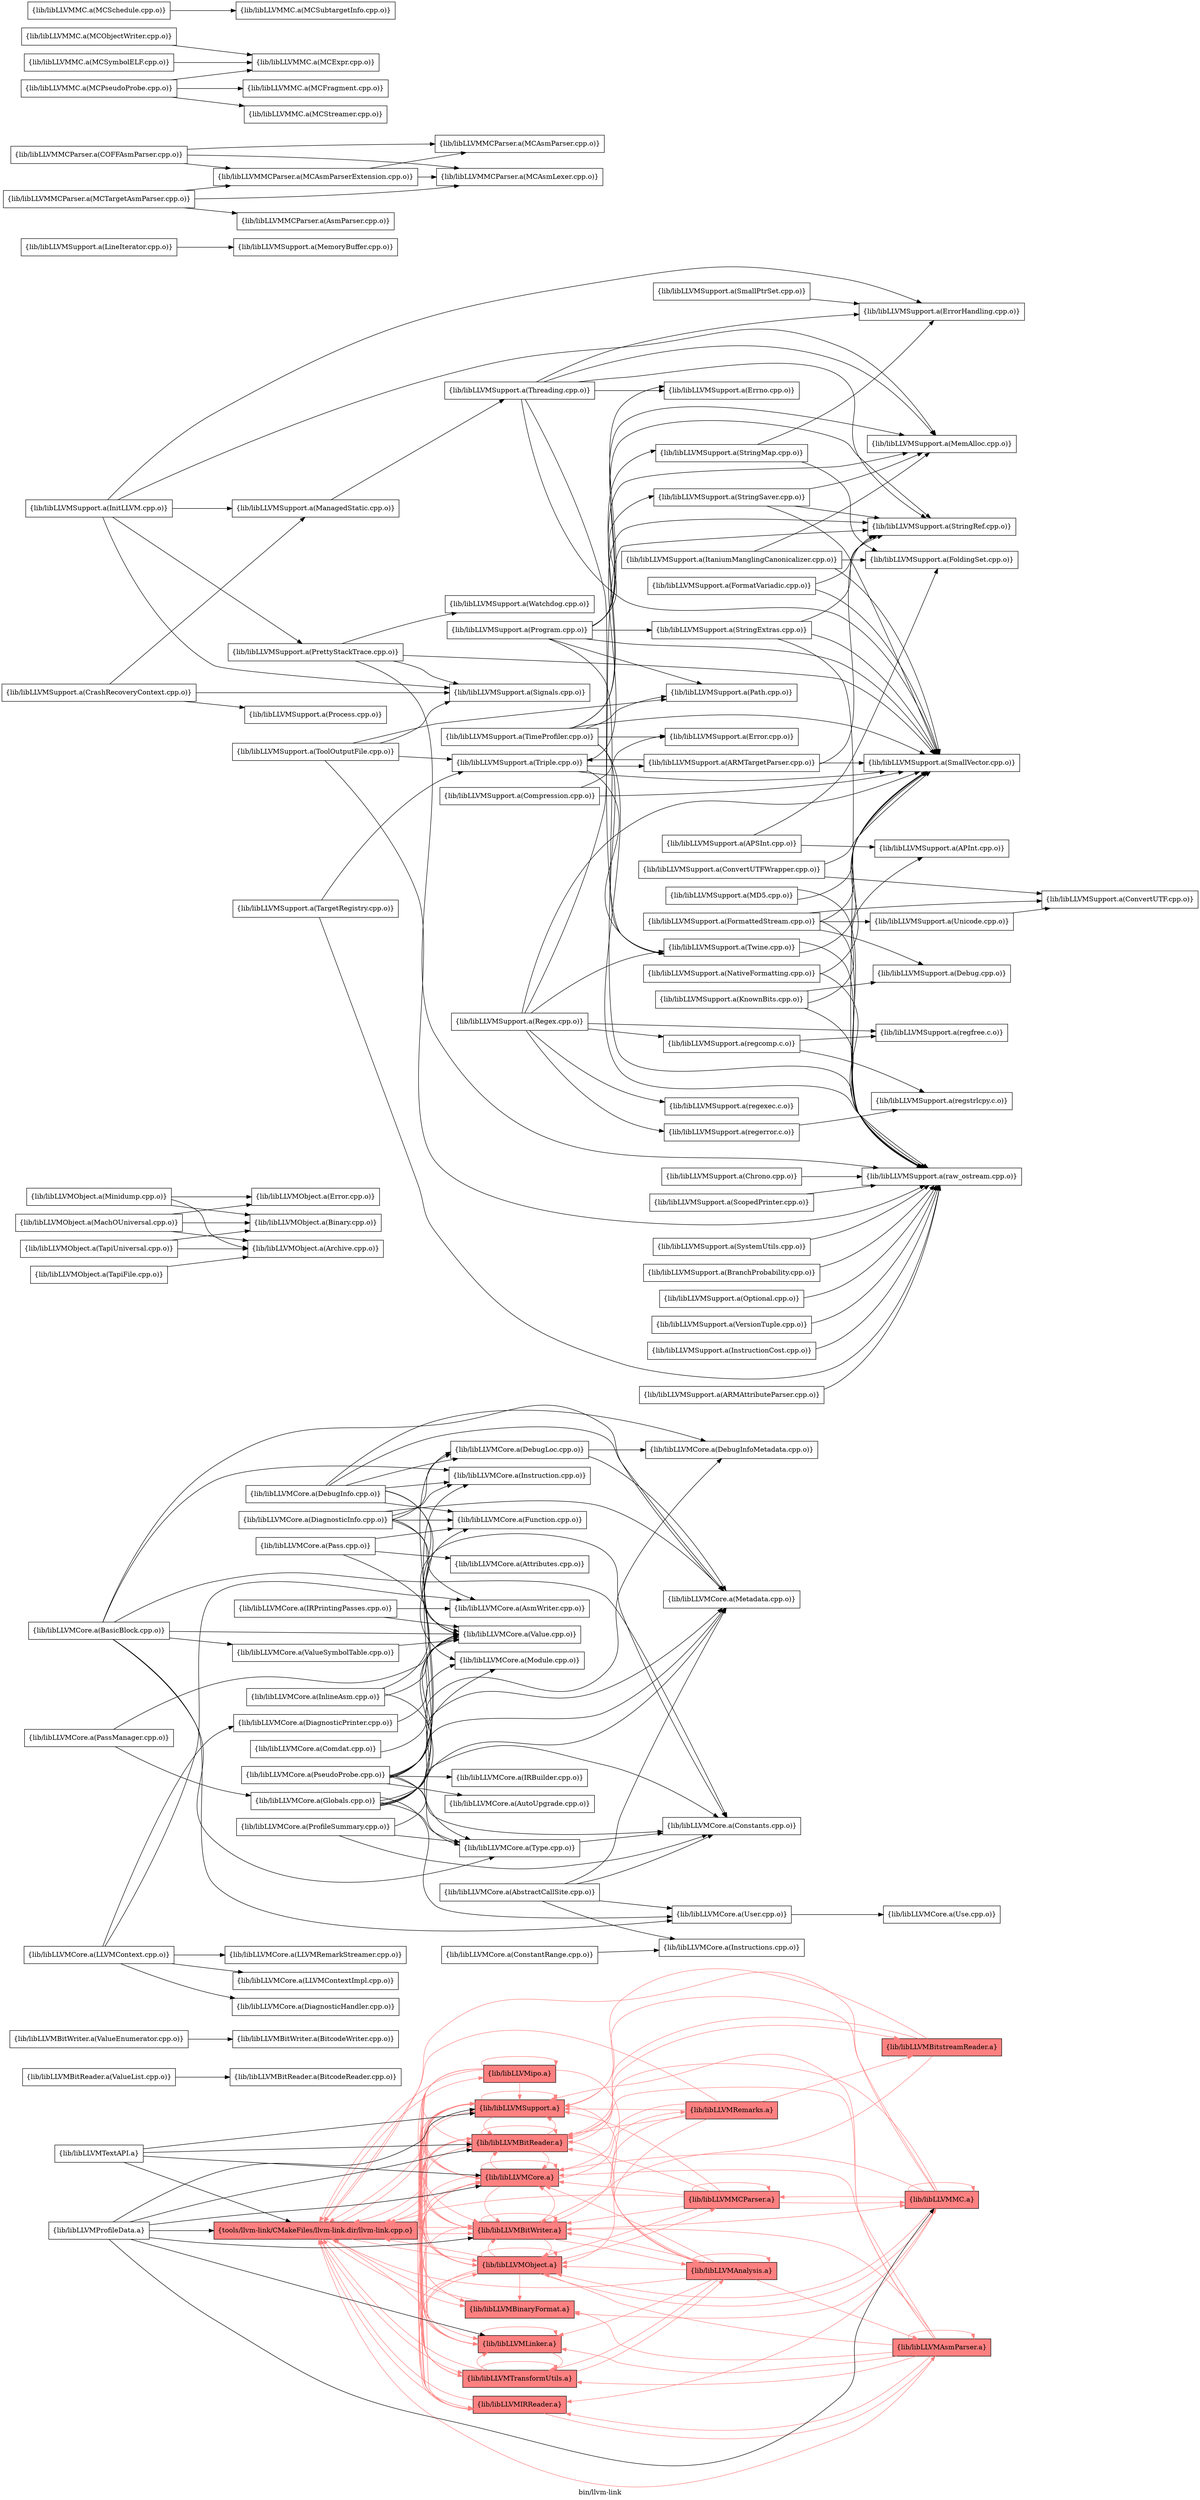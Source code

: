 digraph "bin/llvm-link" {
	label="bin/llvm-link";
	rankdir="LR"
	{ rank=same; Node0x557f87cf0098;  }
	{ rank=same; Node0x557f87cee2e8; Node0x557f87cee7e8; Node0x557f87ceece8; Node0x557f87cef1e8; Node0x557f87cecb28; Node0x557f87ced028; Node0x557f87ced528; Node0x557f87ceda28; Node0x557f87ceb868; Node0x557f87cebd68;  }

	Node0x557f87cf0098 [shape=record,shape=box,style=filled,fillcolor="1.000000 0.5 1",group=1,label="{tools/llvm-link/CMakeFiles/llvm-link.dir/llvm-link.cpp.o}"];
	Node0x557f87cf0098 -> Node0x557f87cee2e8[color="1.000000 0.5 1"];
	Node0x557f87cf0098 -> Node0x557f87cee7e8[color="1.000000 0.5 1"];
	Node0x557f87cf0098 -> Node0x557f87ceece8[color="1.000000 0.5 1"];
	Node0x557f87cf0098 -> Node0x557f87cef1e8[color="1.000000 0.5 1"];
	Node0x557f87cf0098 -> Node0x557f87cecb28[color="1.000000 0.5 1"];
	Node0x557f87cf0098 -> Node0x557f87ced028[color="1.000000 0.5 1"];
	Node0x557f87cf0098 -> Node0x557f87ced528[color="1.000000 0.5 1"];
	Node0x557f87cf0098 -> Node0x557f87ceda28[color="1.000000 0.5 1"];
	Node0x557f87cf0098 -> Node0x557f87ceb868[color="1.000000 0.5 1"];
	Node0x557f87cf0098 -> Node0x557f87cebd68[color="1.000000 0.5 1"];
	Node0x557f87cee2e8 [shape=record,shape=box,style=filled,fillcolor="1.000000 0.5 1",group=1,label="{lib/libLLVMBinaryFormat.a}"];
	Node0x557f87cee2e8 -> Node0x557f87cf0098[color="1.000000 0.5 1"];
	Node0x557f87cee2e8 -> Node0x557f87ceda28[color="1.000000 0.5 1"];
	Node0x557f87cee7e8 [shape=record,shape=box,style=filled,fillcolor="1.000000 0.5 1",group=1,label="{lib/libLLVMBitReader.a}"];
	Node0x557f87cee7e8 -> Node0x557f87cf0098[color="1.000000 0.5 1"];
	Node0x557f87cee7e8 -> Node0x557f87cee7e8[color="1.000000 0.5 1"];
	Node0x557f87cee7e8 -> Node0x557f87cef1e8[color="1.000000 0.5 1"];
	Node0x557f87cee7e8 -> Node0x557f87ceda28[color="1.000000 0.5 1"];
	Node0x557f87cee7e8 -> Node0x557f87cf2398[color="1.000000 0.5 1"];
	Node0x557f87ceece8 [shape=record,shape=box,style=filled,fillcolor="1.000000 0.5 1",group=1,label="{lib/libLLVMBitWriter.a}"];
	Node0x557f87ceece8 -> Node0x557f87cf0098[color="1.000000 0.5 1"];
	Node0x557f87ceece8 -> Node0x557f87cee7e8[color="1.000000 0.5 1"];
	Node0x557f87ceece8 -> Node0x557f87ceece8[color="1.000000 0.5 1"];
	Node0x557f87ceece8 -> Node0x557f87cef1e8[color="1.000000 0.5 1"];
	Node0x557f87ceece8 -> Node0x557f87ced528[color="1.000000 0.5 1"];
	Node0x557f87ceece8 -> Node0x557f87ceda28[color="1.000000 0.5 1"];
	Node0x557f87ceece8 -> Node0x557f87cf12b8[color="1.000000 0.5 1"];
	Node0x557f87ceece8 -> Node0x557f87cf0278[color="1.000000 0.5 1"];
	Node0x557f87cef1e8 [shape=record,shape=box,style=filled,fillcolor="1.000000 0.5 1",group=1,label="{lib/libLLVMCore.a}"];
	Node0x557f87cef1e8 -> Node0x557f87cf0098[color="1.000000 0.5 1"];
	Node0x557f87cef1e8 -> Node0x557f87cee7e8[color="1.000000 0.5 1"];
	Node0x557f87cef1e8 -> Node0x557f87ceece8[color="1.000000 0.5 1"];
	Node0x557f87cef1e8 -> Node0x557f87cee2e8[color="1.000000 0.5 1"];
	Node0x557f87cef1e8 -> Node0x557f87cef1e8[color="1.000000 0.5 1"];
	Node0x557f87cef1e8 -> Node0x557f87ceda28[color="1.000000 0.5 1"];
	Node0x557f87cef1e8 -> Node0x557f87cf2848[color="1.000000 0.5 1"];
	Node0x557f87cecb28 [shape=record,shape=box,style=filled,fillcolor="1.000000 0.5 1",group=1,label="{lib/libLLVMIRReader.a}"];
	Node0x557f87cecb28 -> Node0x557f87cf0098[color="1.000000 0.5 1"];
	Node0x557f87cecb28 -> Node0x557f87cee7e8[color="1.000000 0.5 1"];
	Node0x557f87cecb28 -> Node0x557f87cef1e8[color="1.000000 0.5 1"];
	Node0x557f87cecb28 -> Node0x557f87ceda28[color="1.000000 0.5 1"];
	Node0x557f87cecb28 -> Node0x557f87cea328[color="1.000000 0.5 1"];
	Node0x557f87ced028 [shape=record,shape=box,style=filled,fillcolor="1.000000 0.5 1",group=1,label="{lib/libLLVMLinker.a}"];
	Node0x557f87ced028 -> Node0x557f87cee7e8[color="1.000000 0.5 1"];
	Node0x557f87ced028 -> Node0x557f87cef1e8[color="1.000000 0.5 1"];
	Node0x557f87ced028 -> Node0x557f87ced528[color="1.000000 0.5 1"];
	Node0x557f87ced028 -> Node0x557f87ceda28[color="1.000000 0.5 1"];
	Node0x557f87ced028 -> Node0x557f87ceb868[color="1.000000 0.5 1"];
	Node0x557f87ced028 -> Node0x557f87ced028[color="1.000000 0.5 1"];
	Node0x557f87ced528 [shape=record,shape=box,style=filled,fillcolor="1.000000 0.5 1",group=1,label="{lib/libLLVMObject.a}"];
	Node0x557f87ced528 -> Node0x557f87cf0098[color="1.000000 0.5 1"];
	Node0x557f87ced528 -> Node0x557f87cee7e8[color="1.000000 0.5 1"];
	Node0x557f87ced528 -> Node0x557f87ced528[color="1.000000 0.5 1"];
	Node0x557f87ced528 -> Node0x557f87ceda28[color="1.000000 0.5 1"];
	Node0x557f87ced528 -> Node0x557f87cee2e8[color="1.000000 0.5 1"];
	Node0x557f87ced528 -> Node0x557f87ceece8[color="1.000000 0.5 1"];
	Node0x557f87ced528 -> Node0x557f87cef1e8[color="1.000000 0.5 1"];
	Node0x557f87ced528 -> Node0x557f87cecb28[color="1.000000 0.5 1"];
	Node0x557f87ced528 -> Node0x557f87cf0278[color="1.000000 0.5 1"];
	Node0x557f87ced528 -> Node0x557f87cf0d18[color="1.000000 0.5 1"];
	Node0x557f87ced528 -> Node0x557f87ced028[color="1.000000 0.5 1"];
	Node0x557f87ceda28 [shape=record,shape=box,style=filled,fillcolor="1.000000 0.5 1",group=1,label="{lib/libLLVMSupport.a}"];
	Node0x557f87ceda28 -> Node0x557f87cee7e8[color="1.000000 0.5 1"];
	Node0x557f87ceda28 -> Node0x557f87cef1e8[color="1.000000 0.5 1"];
	Node0x557f87ceda28 -> Node0x557f87ced528[color="1.000000 0.5 1"];
	Node0x557f87ceda28 -> Node0x557f87ceda28[color="1.000000 0.5 1"];
	Node0x557f87ceda28 -> Node0x557f87ceece8[color="1.000000 0.5 1"];
	Node0x557f87ceda28 -> Node0x557f87cf0098[color="1.000000 0.5 1"];
	Node0x557f87ceda28 -> Node0x557f87cecb28[color="1.000000 0.5 1"];
	Node0x557f87ceda28 -> Node0x557f87ced028[color="1.000000 0.5 1"];
	Node0x557f87ceb868 [shape=record,shape=box,style=filled,fillcolor="1.000000 0.5 1",group=1,label="{lib/libLLVMTransformUtils.a}"];
	Node0x557f87ceb868 -> Node0x557f87cee7e8[color="1.000000 0.5 1"];
	Node0x557f87ceb868 -> Node0x557f87ceece8[color="1.000000 0.5 1"];
	Node0x557f87ceb868 -> Node0x557f87cef1e8[color="1.000000 0.5 1"];
	Node0x557f87ceb868 -> Node0x557f87ceda28[color="1.000000 0.5 1"];
	Node0x557f87ceb868 -> Node0x557f87ced028[color="1.000000 0.5 1"];
	Node0x557f87ceb868 -> Node0x557f87ceb868[color="1.000000 0.5 1"];
	Node0x557f87ceb868 -> Node0x557f87cf12b8[color="1.000000 0.5 1"];
	Node0x557f87ceb868 -> Node0x557f87cf0098[color="1.000000 0.5 1"];
	Node0x557f87cebd68 [shape=record,shape=box,style=filled,fillcolor="1.000000 0.5 1",group=1,label="{lib/libLLVMipo.a}"];
	Node0x557f87cebd68 -> Node0x557f87cf0098[color="1.000000 0.5 1"];
	Node0x557f87cebd68 -> Node0x557f87cee7e8[color="1.000000 0.5 1"];
	Node0x557f87cebd68 -> Node0x557f87ceece8[color="1.000000 0.5 1"];
	Node0x557f87cebd68 -> Node0x557f87cef1e8[color="1.000000 0.5 1"];
	Node0x557f87cebd68 -> Node0x557f87cecb28[color="1.000000 0.5 1"];
	Node0x557f87cebd68 -> Node0x557f87ced028[color="1.000000 0.5 1"];
	Node0x557f87cebd68 -> Node0x557f87ced528[color="1.000000 0.5 1"];
	Node0x557f87cebd68 -> Node0x557f87ceda28[color="1.000000 0.5 1"];
	Node0x557f87cebd68 -> Node0x557f87ceb868[color="1.000000 0.5 1"];
	Node0x557f87cebd68 -> Node0x557f87cebd68[color="1.000000 0.5 1"];
	Node0x557f87cebd68 -> Node0x557f87cf12b8[color="1.000000 0.5 1"];
	Node0x557f87cf2398 [shape=record,shape=box,style=filled,fillcolor="1.000000 0.5 1",group=1,label="{lib/libLLVMBitstreamReader.a}"];
	Node0x557f87cf2398 -> Node0x557f87cee7e8[color="1.000000 0.5 1"];
	Node0x557f87cf2398 -> Node0x557f87ceece8[color="1.000000 0.5 1"];
	Node0x557f87cf2398 -> Node0x557f87ceda28[color="1.000000 0.5 1"];
	Node0x557f87ced3e8 [shape=record,shape=box,group=0,label="{lib/libLLVMBitReader.a(ValueList.cpp.o)}"];
	Node0x557f87ced3e8 -> Node0x557f87cebae8;
	Node0x557f87cebae8 [shape=record,shape=box,group=0,label="{lib/libLLVMBitReader.a(BitcodeReader.cpp.o)}"];
	Node0x557f87cf12b8 [shape=record,shape=box,style=filled,fillcolor="1.000000 0.5 1",group=1,label="{lib/libLLVMAnalysis.a}"];
	Node0x557f87cf12b8 -> Node0x557f87cf0098[color="1.000000 0.5 1"];
	Node0x557f87cf12b8 -> Node0x557f87cef1e8[color="1.000000 0.5 1"];
	Node0x557f87cf12b8 -> Node0x557f87ceda28[color="1.000000 0.5 1"];
	Node0x557f87cf12b8 -> Node0x557f87ceece8[color="1.000000 0.5 1"];
	Node0x557f87cf12b8 -> Node0x557f87cee7e8[color="1.000000 0.5 1"];
	Node0x557f87cf12b8 -> Node0x557f87cf12b8[color="1.000000 0.5 1"];
	Node0x557f87cf12b8 -> Node0x557f87ced028[color="1.000000 0.5 1"];
	Node0x557f87cf12b8 -> Node0x557f87ceb868[color="1.000000 0.5 1"];
	Node0x557f87cf12b8 -> Node0x557f87ced528[color="1.000000 0.5 1"];
	Node0x557f87cf12b8 -> Node0x557f87cea328[color="1.000000 0.5 1"];
	Node0x557f87cf0278 [shape=record,shape=box,style=filled,fillcolor="1.000000 0.5 1",group=1,label="{lib/libLLVMMC.a}"];
	Node0x557f87cf0278 -> Node0x557f87cef1e8[color="1.000000 0.5 1"];
	Node0x557f87cf0278 -> Node0x557f87ced528[color="1.000000 0.5 1"];
	Node0x557f87cf0278 -> Node0x557f87ceda28[color="1.000000 0.5 1"];
	Node0x557f87cf0278 -> Node0x557f87cf0278[color="1.000000 0.5 1"];
	Node0x557f87cf0278 -> Node0x557f87cf0098[color="1.000000 0.5 1"];
	Node0x557f87cf0278 -> Node0x557f87cee7e8[color="1.000000 0.5 1"];
	Node0x557f87cf0278 -> Node0x557f87cecb28[color="1.000000 0.5 1"];
	Node0x557f87cf0278 -> Node0x557f87cee2e8[color="1.000000 0.5 1"];
	Node0x557f87cf0278 -> Node0x557f87cf0d18[color="1.000000 0.5 1"];
	Node0x557f87cf1b78 [shape=record,shape=box,group=0,label="{lib/libLLVMBitWriter.a(ValueEnumerator.cpp.o)}"];
	Node0x557f87cf1b78 -> Node0x557f87ceccb8;
	Node0x557f87ceccb8 [shape=record,shape=box,group=0,label="{lib/libLLVMBitWriter.a(BitcodeWriter.cpp.o)}"];
	Node0x557f87cea828 [shape=record,shape=box,group=0,label="{lib/libLLVMCore.a(BasicBlock.cpp.o)}"];
	Node0x557f87cea828 -> Node0x557f87cebbd8;
	Node0x557f87cea828 -> Node0x557f87cf13f8;
	Node0x557f87cea828 -> Node0x557f87ceb458;
	Node0x557f87cea828 -> Node0x557f87ced2f8;
	Node0x557f87cea828 -> Node0x557f87cefff8;
	Node0x557f87cea828 -> Node0x557f87cf0228;
	Node0x557f87cea828 -> Node0x557f87cefa08;
	Node0x557f87cebbd8 [shape=record,shape=box,group=0,label="{lib/libLLVMCore.a(Constants.cpp.o)}"];
	Node0x557f87cf13f8 [shape=record,shape=box,group=0,label="{lib/libLLVMCore.a(Instruction.cpp.o)}"];
	Node0x557f87ceb458 [shape=record,shape=box,group=0,label="{lib/libLLVMCore.a(Metadata.cpp.o)}"];
	Node0x557f87ced2f8 [shape=record,shape=box,group=0,label="{lib/libLLVMCore.a(Type.cpp.o)}"];
	Node0x557f87ced2f8 -> Node0x557f87cebbd8;
	Node0x557f87cefff8 [shape=record,shape=box,group=0,label="{lib/libLLVMCore.a(User.cpp.o)}"];
	Node0x557f87cefff8 -> Node0x557f87ceb9f8;
	Node0x557f87cf0228 [shape=record,shape=box,group=0,label="{lib/libLLVMCore.a(Value.cpp.o)}"];
	Node0x557f87cefa08 [shape=record,shape=box,group=0,label="{lib/libLLVMCore.a(ValueSymbolTable.cpp.o)}"];
	Node0x557f87cefa08 -> Node0x557f87cf0228;
	Node0x557f87cea418 [shape=record,shape=box,group=0,label="{lib/libLLVMCore.a(Comdat.cpp.o)}"];
	Node0x557f87cea418 -> Node0x557f87ce9b58;
	Node0x557f87ce9b58 [shape=record,shape=box,group=0,label="{lib/libLLVMCore.a(Module.cpp.o)}"];
	Node0x557f87ceb598 [shape=record,shape=box,group=0,label="{lib/libLLVMCore.a(ConstantRange.cpp.o)}"];
	Node0x557f87ceb598 -> Node0x557f87cf0c78;
	Node0x557f87cf0c78 [shape=record,shape=box,group=0,label="{lib/libLLVMCore.a(Instructions.cpp.o)}"];
	Node0x557f87cee3d8 [shape=record,shape=box,group=0,label="{lib/libLLVMCore.a(DebugInfo.cpp.o)}"];
	Node0x557f87cee3d8 -> Node0x557f87cf0548;
	Node0x557f87cee3d8 -> Node0x557f87cef968;
	Node0x557f87cee3d8 -> Node0x557f87cf2bb8;
	Node0x557f87cee3d8 -> Node0x557f87cf13f8;
	Node0x557f87cee3d8 -> Node0x557f87ceb458;
	Node0x557f87cee3d8 -> Node0x557f87ce9b58;
	Node0x557f87cee3d8 -> Node0x557f87cf0228;
	Node0x557f87cf0548 [shape=record,shape=box,group=0,label="{lib/libLLVMCore.a(DebugInfoMetadata.cpp.o)}"];
	Node0x557f87cef968 [shape=record,shape=box,group=0,label="{lib/libLLVMCore.a(DebugLoc.cpp.o)}"];
	Node0x557f87cef968 -> Node0x557f87cf0548;
	Node0x557f87cef968 -> Node0x557f87ceb458;
	Node0x557f87cf2bb8 [shape=record,shape=box,group=0,label="{lib/libLLVMCore.a(Function.cpp.o)}"];
	Node0x557f87cf0868 [shape=record,shape=box,group=0,label="{lib/libLLVMCore.a(DiagnosticInfo.cpp.o)}"];
	Node0x557f87cf0868 -> Node0x557f87cf27f8;
	Node0x557f87cf0868 -> Node0x557f87cef968;
	Node0x557f87cf0868 -> Node0x557f87cf2bb8;
	Node0x557f87cf0868 -> Node0x557f87cf13f8;
	Node0x557f87cf0868 -> Node0x557f87ceb458;
	Node0x557f87cf0868 -> Node0x557f87cf0228;
	Node0x557f87cf27f8 [shape=record,shape=box,group=0,label="{lib/libLLVMCore.a(AsmWriter.cpp.o)}"];
	Node0x557f87cf1038 [shape=record,shape=box,group=0,label="{lib/libLLVMCore.a(DiagnosticPrinter.cpp.o)}"];
	Node0x557f87cf1038 -> Node0x557f87cf0228;
	Node0x557f87cf1f38 [shape=record,shape=box,group=0,label="{lib/libLLVMCore.a(AbstractCallSite.cpp.o)}"];
	Node0x557f87cf1f38 -> Node0x557f87cebbd8;
	Node0x557f87cf1f38 -> Node0x557f87cf0c78;
	Node0x557f87cf1f38 -> Node0x557f87ceb458;
	Node0x557f87cf1f38 -> Node0x557f87cefff8;
	Node0x557f87cea1e8 [shape=record,shape=box,group=0,label="{lib/libLLVMCore.a(Globals.cpp.o)}"];
	Node0x557f87cea1e8 -> Node0x557f87cebbd8;
	Node0x557f87cea1e8 -> Node0x557f87cf2bb8;
	Node0x557f87cea1e8 -> Node0x557f87ceb458;
	Node0x557f87cea1e8 -> Node0x557f87ce9b58;
	Node0x557f87cea1e8 -> Node0x557f87ced2f8;
	Node0x557f87cea1e8 -> Node0x557f87cefff8;
	Node0x557f87cea1e8 -> Node0x557f87cf0228;
	Node0x557f87cf1948 [shape=record,shape=box,group=0,label="{lib/libLLVMCore.a(InlineAsm.cpp.o)}"];
	Node0x557f87cf1948 -> Node0x557f87cebbd8;
	Node0x557f87cf1948 -> Node0x557f87ced2f8;
	Node0x557f87cf1948 -> Node0x557f87cf0228;
	Node0x557f87cf2528 [shape=record,shape=box,group=0,label="{lib/libLLVMCore.a(LLVMContext.cpp.o)}"];
	Node0x557f87cf2528 -> Node0x557f87cf27f8;
	Node0x557f87cf2528 -> Node0x557f87cf1308;
	Node0x557f87cf2528 -> Node0x557f87cf1038;
	Node0x557f87cf2528 -> Node0x557f87cf1e48;
	Node0x557f87cf2528 -> Node0x557f87cea5a8;
	Node0x557f87cf1308 [shape=record,shape=box,group=0,label="{lib/libLLVMCore.a(DiagnosticHandler.cpp.o)}"];
	Node0x557f87cf1e48 [shape=record,shape=box,group=0,label="{lib/libLLVMCore.a(LLVMContextImpl.cpp.o)}"];
	Node0x557f87cea5a8 [shape=record,shape=box,group=0,label="{lib/libLLVMCore.a(LLVMRemarkStreamer.cpp.o)}"];
	Node0x557f87cf2848 [shape=record,shape=box,style=filled,fillcolor="1.000000 0.5 1",group=1,label="{lib/libLLVMRemarks.a}"];
	Node0x557f87cf2848 -> Node0x557f87ceda28[color="1.000000 0.5 1"];
	Node0x557f87cf2848 -> Node0x557f87cee7e8[color="1.000000 0.5 1"];
	Node0x557f87cf2848 -> Node0x557f87ceece8[color="1.000000 0.5 1"];
	Node0x557f87cf2848 -> Node0x557f87cf0098[color="1.000000 0.5 1"];
	Node0x557f87cf2848 -> Node0x557f87cef1e8[color="1.000000 0.5 1"];
	Node0x557f87cf2848 -> Node0x557f87ced528[color="1.000000 0.5 1"];
	Node0x557f87cf2848 -> Node0x557f87cf2398[color="1.000000 0.5 1"];
	Node0x557f87cecb78 [shape=record,shape=box,group=0,label="{lib/libLLVMCore.a(ProfileSummary.cpp.o)}"];
	Node0x557f87cecb78 -> Node0x557f87cebbd8;
	Node0x557f87cecb78 -> Node0x557f87ceb458;
	Node0x557f87cecb78 -> Node0x557f87ced2f8;
	Node0x557f87ceb9f8 [shape=record,shape=box,group=0,label="{lib/libLLVMCore.a(Use.cpp.o)}"];
	Node0x557f87ceded8 [shape=record,shape=box,group=0,label="{lib/libLLVMCore.a(Pass.cpp.o)}"];
	Node0x557f87ceded8 -> Node0x557f87ce8f28;
	Node0x557f87ceded8 -> Node0x557f87cf2bb8;
	Node0x557f87ceded8 -> Node0x557f87cf0228;
	Node0x557f87ce8f28 [shape=record,shape=box,group=0,label="{lib/libLLVMCore.a(Attributes.cpp.o)}"];
	Node0x557f87cf2898 [shape=record,shape=box,group=0,label="{lib/libLLVMCore.a(IRPrintingPasses.cpp.o)}"];
	Node0x557f87cf2898 -> Node0x557f87cf27f8;
	Node0x557f87cf2898 -> Node0x557f87cf0228;
	Node0x557f87cf1b28 [shape=record,shape=box,group=0,label="{lib/libLLVMCore.a(PassManager.cpp.o)}"];
	Node0x557f87cf1b28 -> Node0x557f87cea1e8;
	Node0x557f87cf1b28 -> Node0x557f87cf0228;
	Node0x557f87cea328 [shape=record,shape=box,style=filled,fillcolor="1.000000 0.5 1",group=1,label="{lib/libLLVMAsmParser.a}"];
	Node0x557f87cea328 -> Node0x557f87cf0098[color="1.000000 0.5 1"];
	Node0x557f87cea328 -> Node0x557f87cee7e8[color="1.000000 0.5 1"];
	Node0x557f87cea328 -> Node0x557f87cef1e8[color="1.000000 0.5 1"];
	Node0x557f87cea328 -> Node0x557f87cecb28[color="1.000000 0.5 1"];
	Node0x557f87cea328 -> Node0x557f87ced528[color="1.000000 0.5 1"];
	Node0x557f87cea328 -> Node0x557f87ceda28[color="1.000000 0.5 1"];
	Node0x557f87cea328 -> Node0x557f87cea328[color="1.000000 0.5 1"];
	Node0x557f87cea328 -> Node0x557f87ceece8[color="1.000000 0.5 1"];
	Node0x557f87cea328 -> Node0x557f87cee2e8[color="1.000000 0.5 1"];
	Node0x557f87cea328 -> Node0x557f87ced028[color="1.000000 0.5 1"];
	Node0x557f87cea328 -> Node0x557f87ceb868[color="1.000000 0.5 1"];
	Node0x557f87cf1bc8 [shape=record,shape=box,group=0,label="{lib/libLLVMObject.a(MachOUniversal.cpp.o)}"];
	Node0x557f87cf1bc8 -> Node0x557f87cef8c8;
	Node0x557f87cf1bc8 -> Node0x557f87ceffa8;
	Node0x557f87cf1bc8 -> Node0x557f87cede88;
	Node0x557f87cef8c8 [shape=record,shape=box,group=0,label="{lib/libLLVMObject.a(Archive.cpp.o)}"];
	Node0x557f87ceffa8 [shape=record,shape=box,group=0,label="{lib/libLLVMObject.a(Binary.cpp.o)}"];
	Node0x557f87cede88 [shape=record,shape=box,group=0,label="{lib/libLLVMObject.a(Error.cpp.o)}"];
	Node0x557f87cf09a8 [shape=record,shape=box,group=0,label="{lib/libLLVMObject.a(Minidump.cpp.o)}"];
	Node0x557f87cf09a8 -> Node0x557f87cef8c8;
	Node0x557f87cf09a8 -> Node0x557f87ceffa8;
	Node0x557f87cf09a8 -> Node0x557f87cede88;
	Node0x557f87cf0d18 [shape=record,shape=box,style=filled,fillcolor="1.000000 0.5 1",group=1,label="{lib/libLLVMMCParser.a}"];
	Node0x557f87cf0d18 -> Node0x557f87cf0098[color="1.000000 0.5 1"];
	Node0x557f87cf0d18 -> Node0x557f87cee7e8[color="1.000000 0.5 1"];
	Node0x557f87cf0d18 -> Node0x557f87ced528[color="1.000000 0.5 1"];
	Node0x557f87cf0d18 -> Node0x557f87ceda28[color="1.000000 0.5 1"];
	Node0x557f87cf0d18 -> Node0x557f87cf0d18[color="1.000000 0.5 1"];
	Node0x557f87cf0d18 -> Node0x557f87cf0278[color="1.000000 0.5 1"];
	Node0x557f87cf0d18 -> Node0x557f87cef1e8[color="1.000000 0.5 1"];
	Node0x557f87cf0d18 -> Node0x557f87ceece8[color="1.000000 0.5 1"];
	Node0x557f87ce9108 [shape=record,shape=box,group=0,label="{lib/libLLVMObject.a(TapiUniversal.cpp.o)}"];
	Node0x557f87ce9108 -> Node0x557f87cef8c8;
	Node0x557f87ce9108 -> Node0x557f87ceffa8;
	Node0x557f87ce9a68 [shape=record,shape=box,group=0,label="{lib/libLLVMObject.a(TapiFile.cpp.o)}"];
	Node0x557f87ce9a68 -> Node0x557f87cef8c8;
	Node0x557f87ceeb08 [shape=record,shape=box,group=0,label="{lib/libLLVMSupport.a(ARMAttributeParser.cpp.o)}"];
	Node0x557f87ceeb08 -> Node0x557f87cf2208;
	Node0x557f87cf2208 [shape=record,shape=box,group=0,label="{lib/libLLVMSupport.a(raw_ostream.cpp.o)}"];
	Node0x557f87cea0f8 [shape=record,shape=box,group=0,label="{lib/libLLVMSupport.a(Chrono.cpp.o)}"];
	Node0x557f87cea0f8 -> Node0x557f87cf2208;
	Node0x557f87ceaff8 [shape=record,shape=box,group=0,label="{lib/libLLVMSupport.a(ConvertUTFWrapper.cpp.o)}"];
	Node0x557f87ceaff8 -> Node0x557f87ceb228;
	Node0x557f87ceaff8 -> Node0x557f87ce97e8;
	Node0x557f87ceb228 [shape=record,shape=box,group=0,label="{lib/libLLVMSupport.a(ConvertUTF.cpp.o)}"];
	Node0x557f87ce97e8 [shape=record,shape=box,group=0,label="{lib/libLLVMSupport.a(SmallVector.cpp.o)}"];
	Node0x557f87ce8ed8 [shape=record,shape=box,group=0,label="{lib/libLLVMSupport.a(FormattedStream.cpp.o)}"];
	Node0x557f87ce8ed8 -> Node0x557f87ceb228;
	Node0x557f87ce8ed8 -> Node0x557f87cf18a8;
	Node0x557f87ce8ed8 -> Node0x557f87ce97e8;
	Node0x557f87ce8ed8 -> Node0x557f87ce8f78;
	Node0x557f87ce8ed8 -> Node0x557f87cf2208;
	Node0x557f87cf18a8 [shape=record,shape=box,group=0,label="{lib/libLLVMSupport.a(Debug.cpp.o)}"];
	Node0x557f87ce8f78 [shape=record,shape=box,group=0,label="{lib/libLLVMSupport.a(Unicode.cpp.o)}"];
	Node0x557f87ce8f78 -> Node0x557f87ceb228;
	Node0x557f87ceb318 [shape=record,shape=box,group=0,label="{lib/libLLVMSupport.a(FormatVariadic.cpp.o)}"];
	Node0x557f87ceb318 -> Node0x557f87ce97e8;
	Node0x557f87ceb318 -> Node0x557f87cedd48;
	Node0x557f87cedd48 [shape=record,shape=box,group=0,label="{lib/libLLVMSupport.a(StringRef.cpp.o)}"];
	Node0x557f87cea468 [shape=record,shape=box,group=0,label="{lib/libLLVMSupport.a(InitLLVM.cpp.o)}"];
	Node0x557f87cea468 -> Node0x557f87cf2118;
	Node0x557f87cea468 -> Node0x557f87cebdb8;
	Node0x557f87cea468 -> Node0x557f87cebb38;
	Node0x557f87cea468 -> Node0x557f87cf2258;
	Node0x557f87cea468 -> Node0x557f87ce92e8;
	Node0x557f87cf2118 [shape=record,shape=box,group=0,label="{lib/libLLVMSupport.a(ErrorHandling.cpp.o)}"];
	Node0x557f87cebdb8 [shape=record,shape=box,group=0,label="{lib/libLLVMSupport.a(ManagedStatic.cpp.o)}"];
	Node0x557f87cebdb8 -> Node0x557f87ceab48;
	Node0x557f87cebb38 [shape=record,shape=box,group=0,label="{lib/libLLVMSupport.a(MemAlloc.cpp.o)}"];
	Node0x557f87cf2258 [shape=record,shape=box,group=0,label="{lib/libLLVMSupport.a(PrettyStackTrace.cpp.o)}"];
	Node0x557f87cf2258 -> Node0x557f87ce97e8;
	Node0x557f87cf2258 -> Node0x557f87cf2208;
	Node0x557f87cf2258 -> Node0x557f87ce92e8;
	Node0x557f87cf2258 -> Node0x557f87ceae68;
	Node0x557f87ce92e8 [shape=record,shape=box,group=0,label="{lib/libLLVMSupport.a(Signals.cpp.o)}"];
	Node0x557f87cec808 [shape=record,shape=box,group=0,label="{lib/libLLVMSupport.a(InstructionCost.cpp.o)}"];
	Node0x557f87cec808 -> Node0x557f87cf2208;
	Node0x557f87ceab48 [shape=record,shape=box,group=0,label="{lib/libLLVMSupport.a(Threading.cpp.o)}"];
	Node0x557f87ceab48 -> Node0x557f87cf2118;
	Node0x557f87ceab48 -> Node0x557f87cebb38;
	Node0x557f87ceab48 -> Node0x557f87ce97e8;
	Node0x557f87ceab48 -> Node0x557f87cedd48;
	Node0x557f87ceab48 -> Node0x557f87ceb278;
	Node0x557f87ceab48 -> Node0x557f87ceadc8;
	Node0x557f87cecd08 [shape=record,shape=box,group=0,label="{lib/libLLVMSupport.a(MD5.cpp.o)}"];
	Node0x557f87cecd08 -> Node0x557f87ce97e8;
	Node0x557f87cecd08 -> Node0x557f87cf2208;
	Node0x557f87ceed38 [shape=record,shape=box,group=0,label="{lib/libLLVMSupport.a(NativeFormatting.cpp.o)}"];
	Node0x557f87ceed38 -> Node0x557f87ce97e8;
	Node0x557f87ceed38 -> Node0x557f87cf2208;
	Node0x557f87ceae68 [shape=record,shape=box,group=0,label="{lib/libLLVMSupport.a(Watchdog.cpp.o)}"];
	Node0x557f87cf0a48 [shape=record,shape=box,group=0,label="{lib/libLLVMSupport.a(Regex.cpp.o)}"];
	Node0x557f87cf0a48 -> Node0x557f87ce97e8;
	Node0x557f87cf0a48 -> Node0x557f87cedd48;
	Node0x557f87cf0a48 -> Node0x557f87ceb278;
	Node0x557f87cf0a48 -> Node0x557f87cf1628;
	Node0x557f87cf0a48 -> Node0x557f87cf07c8;
	Node0x557f87cf0a48 -> Node0x557f87cf0f98;
	Node0x557f87cf0a48 -> Node0x557f87cf1d08;
	Node0x557f87ceb278 [shape=record,shape=box,group=0,label="{lib/libLLVMSupport.a(Twine.cpp.o)}"];
	Node0x557f87ceb278 -> Node0x557f87ce97e8;
	Node0x557f87ceb278 -> Node0x557f87cf2208;
	Node0x557f87cf1628 [shape=record,shape=box,group=0,label="{lib/libLLVMSupport.a(regcomp.c.o)}"];
	Node0x557f87cf1628 -> Node0x557f87cf1d08;
	Node0x557f87cf1628 -> Node0x557f87cf2668;
	Node0x557f87cf07c8 [shape=record,shape=box,group=0,label="{lib/libLLVMSupport.a(regerror.c.o)}"];
	Node0x557f87cf07c8 -> Node0x557f87cf2668;
	Node0x557f87cf0f98 [shape=record,shape=box,group=0,label="{lib/libLLVMSupport.a(regexec.c.o)}"];
	Node0x557f87cf1d08 [shape=record,shape=box,group=0,label="{lib/libLLVMSupport.a(regfree.c.o)}"];
	Node0x557f87cea4b8 [shape=record,shape=box,group=0,label="{lib/libLLVMSupport.a(ScopedPrinter.cpp.o)}"];
	Node0x557f87cea4b8 -> Node0x557f87cf2208;
	Node0x557f87ceb2c8 [shape=record,shape=box,group=0,label="{lib/libLLVMSupport.a(SmallPtrSet.cpp.o)}"];
	Node0x557f87ceb2c8 -> Node0x557f87cf2118;
	Node0x557f87ce9fb8 [shape=record,shape=box,group=0,label="{lib/libLLVMSupport.a(StringExtras.cpp.o)}"];
	Node0x557f87ce9fb8 -> Node0x557f87ce97e8;
	Node0x557f87ce9fb8 -> Node0x557f87cedd48;
	Node0x557f87ce9fb8 -> Node0x557f87cf2208;
	Node0x557f87ce9b08 [shape=record,shape=box,group=0,label="{lib/libLLVMSupport.a(StringMap.cpp.o)}"];
	Node0x557f87ce9b08 -> Node0x557f87cf2118;
	Node0x557f87ce9b08 -> Node0x557f87cf1ee8;
	Node0x557f87cf1ee8 [shape=record,shape=box,group=0,label="{lib/libLLVMSupport.a(FoldingSet.cpp.o)}"];
	Node0x557f87cecc68 [shape=record,shape=box,group=0,label="{lib/libLLVMSupport.a(StringSaver.cpp.o)}"];
	Node0x557f87cecc68 -> Node0x557f87cebb38;
	Node0x557f87cecc68 -> Node0x557f87ce97e8;
	Node0x557f87cecc68 -> Node0x557f87cedd48;
	Node0x557f87cebe58 [shape=record,shape=box,group=0,label="{lib/libLLVMSupport.a(SystemUtils.cpp.o)}"];
	Node0x557f87cebe58 -> Node0x557f87cf2208;
	Node0x557f87ceb6d8 [shape=record,shape=box,group=0,label="{lib/libLLVMSupport.a(TimeProfiler.cpp.o)}"];
	Node0x557f87ceb6d8 -> Node0x557f87cf2d98;
	Node0x557f87ceb6d8 -> Node0x557f87cebb38;
	Node0x557f87ceb6d8 -> Node0x557f87ce97e8;
	Node0x557f87ceb6d8 -> Node0x557f87ce9b08;
	Node0x557f87ceb6d8 -> Node0x557f87ceb278;
	Node0x557f87ceb6d8 -> Node0x557f87cf2208;
	Node0x557f87ceb6d8 -> Node0x557f87cf0db8;
	Node0x557f87cf2d98 [shape=record,shape=box,group=0,label="{lib/libLLVMSupport.a(Error.cpp.o)}"];
	Node0x557f87cf0db8 [shape=record,shape=box,group=0,label="{lib/libLLVMSupport.a(Path.cpp.o)}"];
	Node0x557f87cf0188 [shape=record,shape=box,group=0,label="{lib/libLLVMSupport.a(ToolOutputFile.cpp.o)}"];
	Node0x557f87cf0188 -> Node0x557f87cee388;
	Node0x557f87cf0188 -> Node0x557f87cf2208;
	Node0x557f87cf0188 -> Node0x557f87cf0db8;
	Node0x557f87cf0188 -> Node0x557f87ce92e8;
	Node0x557f87cee388 [shape=record,shape=box,group=0,label="{lib/libLLVMSupport.a(Triple.cpp.o)}"];
	Node0x557f87cee388 -> Node0x557f87ce97e8;
	Node0x557f87cee388 -> Node0x557f87cedd48;
	Node0x557f87cee388 -> Node0x557f87cea3c8;
	Node0x557f87cee388 -> Node0x557f87ceb278;
	Node0x557f87cea3c8 [shape=record,shape=box,group=0,label="{lib/libLLVMSupport.a(ARMTargetParser.cpp.o)}"];
	Node0x557f87cea3c8 -> Node0x557f87ce97e8;
	Node0x557f87cea3c8 -> Node0x557f87cedd48;
	Node0x557f87cea3c8 -> Node0x557f87cee388;
	Node0x557f87cf2668 [shape=record,shape=box,group=0,label="{lib/libLLVMSupport.a(regstrlcpy.c.o)}"];
	Node0x557f87cf1808 [shape=record,shape=box,group=0,label="{lib/libLLVMSupport.a(CrashRecoveryContext.cpp.o)}"];
	Node0x557f87cf1808 -> Node0x557f87cebdb8;
	Node0x557f87cf1808 -> Node0x557f87cf1538;
	Node0x557f87cf1808 -> Node0x557f87ce92e8;
	Node0x557f87cf1538 [shape=record,shape=box,group=0,label="{lib/libLLVMSupport.a(Process.cpp.o)}"];
	Node0x557f87ceabe8 [shape=record,shape=box,group=0,label="{lib/libLLVMSupport.a(Program.cpp.o)}"];
	Node0x557f87ceabe8 -> Node0x557f87cebb38;
	Node0x557f87ceabe8 -> Node0x557f87ce97e8;
	Node0x557f87ceabe8 -> Node0x557f87ce9fb8;
	Node0x557f87ceabe8 -> Node0x557f87cecc68;
	Node0x557f87ceabe8 -> Node0x557f87cedd48;
	Node0x557f87ceabe8 -> Node0x557f87cf2208;
	Node0x557f87ceabe8 -> Node0x557f87cf0db8;
	Node0x557f87ceabe8 -> Node0x557f87ceadc8;
	Node0x557f87ceadc8 [shape=record,shape=box,group=0,label="{lib/libLLVMSupport.a(Errno.cpp.o)}"];
	Node0x557f87ce93d8 [shape=record,shape=box,group=0,label="{lib/libLLVMSupport.a(TargetRegistry.cpp.o)}"];
	Node0x557f87ce93d8 -> Node0x557f87cee388;
	Node0x557f87ce93d8 -> Node0x557f87cf2208;
	Node0x557f87ceec48 [shape=record,shape=box,group=0,label="{lib/libLLVMCore.a(PseudoProbe.cpp.o)}"];
	Node0x557f87ceec48 -> Node0x557f87cea008;
	Node0x557f87ceec48 -> Node0x557f87cebbd8;
	Node0x557f87ceec48 -> Node0x557f87cf0548;
	Node0x557f87ceec48 -> Node0x557f87cef968;
	Node0x557f87ceec48 -> Node0x557f87ceff08;
	Node0x557f87ceec48 -> Node0x557f87cf13f8;
	Node0x557f87ceec48 -> Node0x557f87ceb458;
	Node0x557f87ceec48 -> Node0x557f87ced2f8;
	Node0x557f87ceec48 -> Node0x557f87cf0228;
	Node0x557f87cea008 [shape=record,shape=box,group=0,label="{lib/libLLVMCore.a(AutoUpgrade.cpp.o)}"];
	Node0x557f87ceff08 [shape=record,shape=box,group=0,label="{lib/libLLVMCore.a(IRBuilder.cpp.o)}"];
	Node0x557f87cf0a98 [shape=record,shape=box,group=0,label="{lib/libLLVMSupport.a(BranchProbability.cpp.o)}"];
	Node0x557f87cf0a98 -> Node0x557f87cf2208;
	Node0x557f87cf1d58 [shape=record,shape=box,group=0,label="{lib/libLLVMSupport.a(LineIterator.cpp.o)}"];
	Node0x557f87cf1d58 -> Node0x557f87ced6b8;
	Node0x557f87ced6b8 [shape=record,shape=box,group=0,label="{lib/libLLVMSupport.a(MemoryBuffer.cpp.o)}"];
	Node0x557f87cf02c8 [shape=record,shape=box,group=0,label="{lib/libLLVMSupport.a(APSInt.cpp.o)}"];
	Node0x557f87cf02c8 -> Node0x557f87cedac8;
	Node0x557f87cf02c8 -> Node0x557f87cf1ee8;
	Node0x557f87cedac8 [shape=record,shape=box,group=0,label="{lib/libLLVMSupport.a(APInt.cpp.o)}"];
	Node0x557f87cf25c8 [shape=record,shape=box,group=0,label="{lib/libLLVMSupport.a(Optional.cpp.o)}"];
	Node0x557f87cf25c8 -> Node0x557f87cf2208;
	Node0x557f87ce9d38 [shape=record,shape=box,group=0,label="{lib/libLLVMSupport.a(KnownBits.cpp.o)}"];
	Node0x557f87ce9d38 -> Node0x557f87cedac8;
	Node0x557f87ce9d38 -> Node0x557f87cf18a8;
	Node0x557f87ce9d38 -> Node0x557f87cf2208;
	Node0x557f87cf16c8 [shape=record,shape=box,group=0,label="{lib/libLLVMMCParser.a(COFFAsmParser.cpp.o)}"];
	Node0x557f87cf16c8 -> Node0x557f87ceff58;
	Node0x557f87cf16c8 -> Node0x557f87cee518;
	Node0x557f87cf16c8 -> Node0x557f87cef198;
	Node0x557f87ceff58 [shape=record,shape=box,group=0,label="{lib/libLLVMMCParser.a(MCAsmLexer.cpp.o)}"];
	Node0x557f87cee518 [shape=record,shape=box,group=0,label="{lib/libLLVMMCParser.a(MCAsmParser.cpp.o)}"];
	Node0x557f87cef198 [shape=record,shape=box,group=0,label="{lib/libLLVMMCParser.a(MCAsmParserExtension.cpp.o)}"];
	Node0x557f87cef198 -> Node0x557f87ceff58;
	Node0x557f87cef198 -> Node0x557f87cee518;
	Node0x557f87ceea68 [shape=record,shape=box,group=0,label="{lib/libLLVMMCParser.a(MCTargetAsmParser.cpp.o)}"];
	Node0x557f87ceea68 -> Node0x557f87cf0ef8;
	Node0x557f87ceea68 -> Node0x557f87ceff58;
	Node0x557f87ceea68 -> Node0x557f87cef198;
	Node0x557f87cf0ef8 [shape=record,shape=box,group=0,label="{lib/libLLVMMCParser.a(AsmParser.cpp.o)}"];
	Node0x557f87cefd78 [shape=record,shape=box,group=0,label="{lib/libLLVMTextAPI.a}"];
	Node0x557f87cefd78 -> Node0x557f87ceda28;
	Node0x557f87cefd78 -> Node0x557f87cf0098;
	Node0x557f87cefd78 -> Node0x557f87cee7e8;
	Node0x557f87cefd78 -> Node0x557f87cef1e8;
	Node0x557f87ceed88 [shape=record,shape=box,group=0,label="{lib/libLLVMSupport.a(VersionTuple.cpp.o)}"];
	Node0x557f87ceed88 -> Node0x557f87cf2208;
	Node0x557f87ceb908 [shape=record,shape=box,group=0,label="{lib/libLLVMMC.a(MCObjectWriter.cpp.o)}"];
	Node0x557f87ceb908 -> Node0x557f87cee5b8;
	Node0x557f87cee5b8 [shape=record,shape=box,group=0,label="{lib/libLLVMMC.a(MCExpr.cpp.o)}"];
	Node0x557f87cebc28 [shape=record,shape=box,group=0,label="{lib/libLLVMMC.a(MCPseudoProbe.cpp.o)}"];
	Node0x557f87cebc28 -> Node0x557f87cee5b8;
	Node0x557f87cebc28 -> Node0x557f87cedb68;
	Node0x557f87cebc28 -> Node0x557f87cf2b68;
	Node0x557f87cedb68 [shape=record,shape=box,group=0,label="{lib/libLLVMMC.a(MCFragment.cpp.o)}"];
	Node0x557f87cf2b68 [shape=record,shape=box,group=0,label="{lib/libLLVMMC.a(MCStreamer.cpp.o)}"];
	Node0x557f87cee0b8 [shape=record,shape=box,group=0,label="{lib/libLLVMMC.a(MCSchedule.cpp.o)}"];
	Node0x557f87cee0b8 -> Node0x557f87cf2938;
	Node0x557f87cf2938 [shape=record,shape=box,group=0,label="{lib/libLLVMMC.a(MCSubtargetInfo.cpp.o)}"];
	Node0x557f87cef9b8 [shape=record,shape=box,group=0,label="{lib/libLLVMMC.a(MCSymbolELF.cpp.o)}"];
	Node0x557f87cef9b8 -> Node0x557f87cee5b8;
	Node0x557f87cefb98 [shape=record,shape=box,group=0,label="{lib/libLLVMProfileData.a}"];
	Node0x557f87cefb98 -> Node0x557f87cf0098;
	Node0x557f87cefb98 -> Node0x557f87cee7e8;
	Node0x557f87cefb98 -> Node0x557f87ceece8;
	Node0x557f87cefb98 -> Node0x557f87cef1e8;
	Node0x557f87cefb98 -> Node0x557f87ced028;
	Node0x557f87cefb98 -> Node0x557f87ceda28;
	Node0x557f87cefb98 -> Node0x557f87cf0278;
	Node0x557f87cea058 [shape=record,shape=box,group=0,label="{lib/libLLVMSupport.a(Compression.cpp.o)}"];
	Node0x557f87cea058 -> Node0x557f87cf2d98;
	Node0x557f87cea058 -> Node0x557f87ce97e8;
	Node0x557f87ceb048 [shape=record,shape=box,group=0,label="{lib/libLLVMSupport.a(ItaniumManglingCanonicalizer.cpp.o)}"];
	Node0x557f87ceb048 -> Node0x557f87cf1ee8;
	Node0x557f87ceb048 -> Node0x557f87cebb38;
	Node0x557f87ceb048 -> Node0x557f87ce97e8;
}
